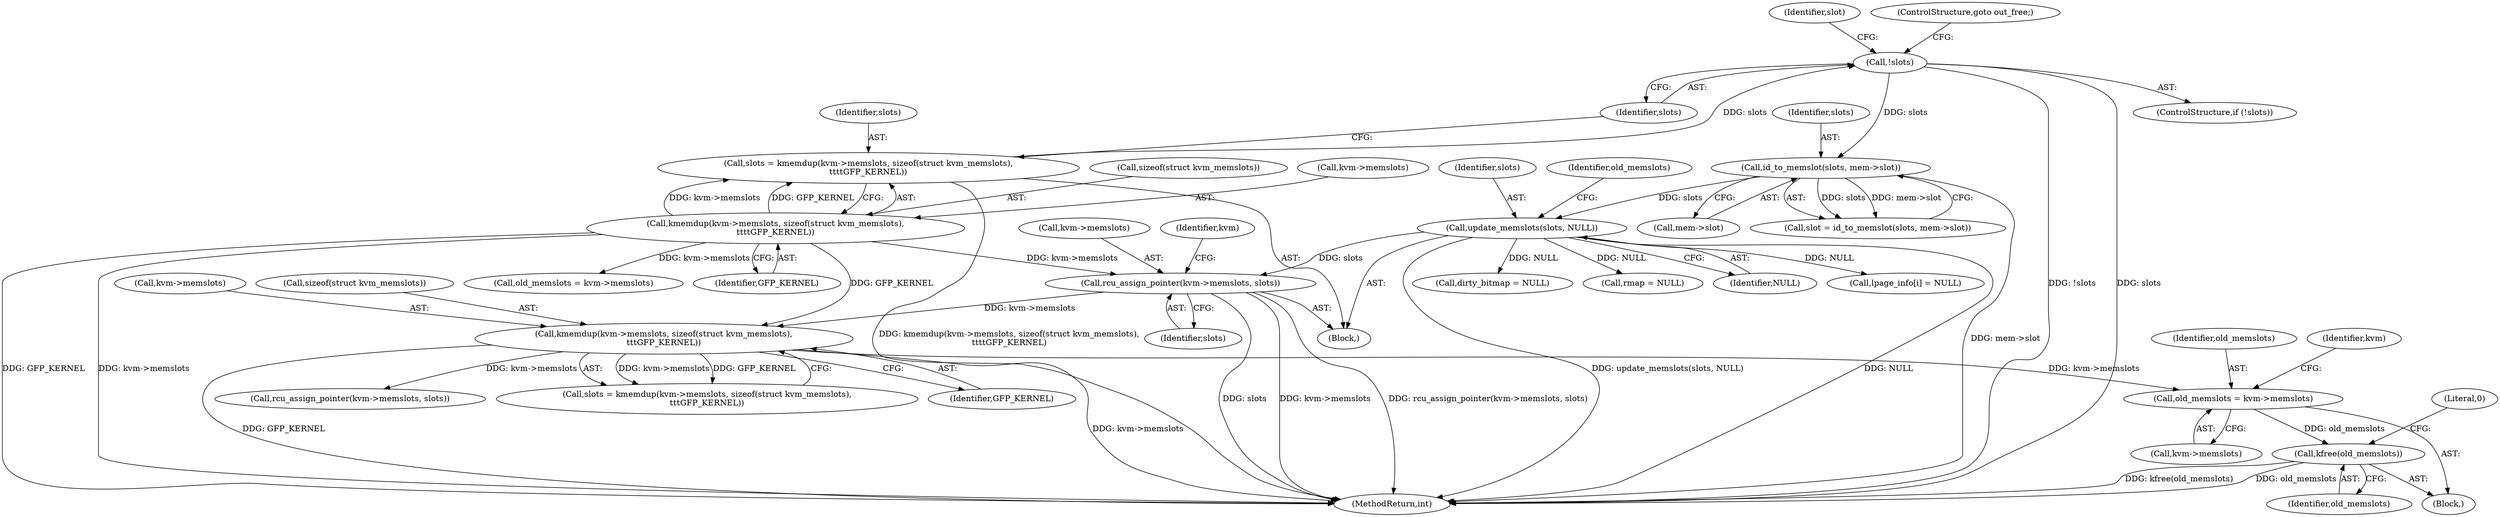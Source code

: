 digraph "0_linux_09ca8e1173bcb12e2a449698c9ae3b86a8a10195_0@pointer" {
"1000575" [label="(Call,old_memslots = kvm->memslots)"];
"1000538" [label="(Call,kmemdup(kvm->memslots, sizeof(struct kvm_memslots),\n\t\t\tGFP_KERNEL))"];
"1000504" [label="(Call,rcu_assign_pointer(kvm->memslots, slots))"];
"1000473" [label="(Call,kmemdup(kvm->memslots, sizeof(struct kvm_memslots),\n\t\t\t\tGFP_KERNEL))"];
"1000496" [label="(Call,update_memslots(slots, NULL))"];
"1000486" [label="(Call,id_to_memslot(slots, mem->slot))"];
"1000481" [label="(Call,!slots)"];
"1000471" [label="(Call,slots = kmemdup(kvm->memslots, sizeof(struct kvm_memslots),\n\t\t\t\tGFP_KERNEL))"];
"1000609" [label="(Call,kfree(old_memslots))"];
"1000471" [label="(Call,slots = kmemdup(kvm->memslots, sizeof(struct kvm_memslots),\n\t\t\t\tGFP_KERNEL))"];
"1000580" [label="(Call,rcu_assign_pointer(kvm->memslots, slots))"];
"1000536" [label="(Call,slots = kmemdup(kvm->memslots, sizeof(struct kvm_memslots),\n\t\t\tGFP_KERNEL))"];
"1000556" [label="(Call,dirty_bitmap = NULL)"];
"1000617" [label="(MethodReturn,int)"];
"1000544" [label="(Identifier,GFP_KERNEL)"];
"1000496" [label="(Call,update_memslots(slots, NULL))"];
"1000610" [label="(Identifier,old_memslots)"];
"1000539" [label="(Call,kvm->memslots)"];
"1000499" [label="(Call,old_memslots = kvm->memslots)"];
"1000488" [label="(Call,mem->slot)"];
"1000487" [label="(Identifier,slots)"];
"1000542" [label="(Call,sizeof(struct kvm_memslots))"];
"1000504" [label="(Call,rcu_assign_pointer(kvm->memslots, slots))"];
"1000497" [label="(Identifier,slots)"];
"1000505" [label="(Call,kvm->memslots)"];
"1000484" [label="(Call,slot = id_to_memslot(slots, mem->slot))"];
"1000553" [label="(Call,rmap = NULL)"];
"1000486" [label="(Call,id_to_memslot(slots, mem->slot))"];
"1000612" [label="(Literal,0)"];
"1000609" [label="(Call,kfree(old_memslots))"];
"1000481" [label="(Call,!slots)"];
"1000577" [label="(Call,kvm->memslots)"];
"1000472" [label="(Identifier,slots)"];
"1000498" [label="(Identifier,NULL)"];
"1000500" [label="(Identifier,old_memslots)"];
"1000480" [label="(ControlStructure,if (!slots))"];
"1000508" [label="(Identifier,slots)"];
"1000485" [label="(Identifier,slot)"];
"1000477" [label="(Call,sizeof(struct kvm_memslots))"];
"1000582" [label="(Identifier,kvm)"];
"1000483" [label="(ControlStructure,goto out_free;)"];
"1000570" [label="(Call,lpage_info[i] = NULL)"];
"1000465" [label="(Block,)"];
"1000479" [label="(Identifier,GFP_KERNEL)"];
"1000575" [label="(Call,old_memslots = kvm->memslots)"];
"1000118" [label="(Block,)"];
"1000474" [label="(Call,kvm->memslots)"];
"1000538" [label="(Call,kmemdup(kvm->memslots, sizeof(struct kvm_memslots),\n\t\t\tGFP_KERNEL))"];
"1000482" [label="(Identifier,slots)"];
"1000473" [label="(Call,kmemdup(kvm->memslots, sizeof(struct kvm_memslots),\n\t\t\t\tGFP_KERNEL))"];
"1000512" [label="(Identifier,kvm)"];
"1000576" [label="(Identifier,old_memslots)"];
"1000575" -> "1000118"  [label="AST: "];
"1000575" -> "1000577"  [label="CFG: "];
"1000576" -> "1000575"  [label="AST: "];
"1000577" -> "1000575"  [label="AST: "];
"1000582" -> "1000575"  [label="CFG: "];
"1000538" -> "1000575"  [label="DDG: kvm->memslots"];
"1000575" -> "1000609"  [label="DDG: old_memslots"];
"1000538" -> "1000536"  [label="AST: "];
"1000538" -> "1000544"  [label="CFG: "];
"1000539" -> "1000538"  [label="AST: "];
"1000542" -> "1000538"  [label="AST: "];
"1000544" -> "1000538"  [label="AST: "];
"1000536" -> "1000538"  [label="CFG: "];
"1000538" -> "1000617"  [label="DDG: kvm->memslots"];
"1000538" -> "1000617"  [label="DDG: GFP_KERNEL"];
"1000538" -> "1000536"  [label="DDG: kvm->memslots"];
"1000538" -> "1000536"  [label="DDG: GFP_KERNEL"];
"1000504" -> "1000538"  [label="DDG: kvm->memslots"];
"1000473" -> "1000538"  [label="DDG: GFP_KERNEL"];
"1000538" -> "1000580"  [label="DDG: kvm->memslots"];
"1000504" -> "1000465"  [label="AST: "];
"1000504" -> "1000508"  [label="CFG: "];
"1000505" -> "1000504"  [label="AST: "];
"1000508" -> "1000504"  [label="AST: "];
"1000512" -> "1000504"  [label="CFG: "];
"1000504" -> "1000617"  [label="DDG: kvm->memslots"];
"1000504" -> "1000617"  [label="DDG: rcu_assign_pointer(kvm->memslots, slots)"];
"1000504" -> "1000617"  [label="DDG: slots"];
"1000473" -> "1000504"  [label="DDG: kvm->memslots"];
"1000496" -> "1000504"  [label="DDG: slots"];
"1000473" -> "1000471"  [label="AST: "];
"1000473" -> "1000479"  [label="CFG: "];
"1000474" -> "1000473"  [label="AST: "];
"1000477" -> "1000473"  [label="AST: "];
"1000479" -> "1000473"  [label="AST: "];
"1000471" -> "1000473"  [label="CFG: "];
"1000473" -> "1000617"  [label="DDG: kvm->memslots"];
"1000473" -> "1000617"  [label="DDG: GFP_KERNEL"];
"1000473" -> "1000471"  [label="DDG: kvm->memslots"];
"1000473" -> "1000471"  [label="DDG: GFP_KERNEL"];
"1000473" -> "1000499"  [label="DDG: kvm->memslots"];
"1000496" -> "1000465"  [label="AST: "];
"1000496" -> "1000498"  [label="CFG: "];
"1000497" -> "1000496"  [label="AST: "];
"1000498" -> "1000496"  [label="AST: "];
"1000500" -> "1000496"  [label="CFG: "];
"1000496" -> "1000617"  [label="DDG: NULL"];
"1000496" -> "1000617"  [label="DDG: update_memslots(slots, NULL)"];
"1000486" -> "1000496"  [label="DDG: slots"];
"1000496" -> "1000553"  [label="DDG: NULL"];
"1000496" -> "1000556"  [label="DDG: NULL"];
"1000496" -> "1000570"  [label="DDG: NULL"];
"1000486" -> "1000484"  [label="AST: "];
"1000486" -> "1000488"  [label="CFG: "];
"1000487" -> "1000486"  [label="AST: "];
"1000488" -> "1000486"  [label="AST: "];
"1000484" -> "1000486"  [label="CFG: "];
"1000486" -> "1000617"  [label="DDG: mem->slot"];
"1000486" -> "1000484"  [label="DDG: slots"];
"1000486" -> "1000484"  [label="DDG: mem->slot"];
"1000481" -> "1000486"  [label="DDG: slots"];
"1000481" -> "1000480"  [label="AST: "];
"1000481" -> "1000482"  [label="CFG: "];
"1000482" -> "1000481"  [label="AST: "];
"1000483" -> "1000481"  [label="CFG: "];
"1000485" -> "1000481"  [label="CFG: "];
"1000481" -> "1000617"  [label="DDG: !slots"];
"1000481" -> "1000617"  [label="DDG: slots"];
"1000471" -> "1000481"  [label="DDG: slots"];
"1000471" -> "1000465"  [label="AST: "];
"1000472" -> "1000471"  [label="AST: "];
"1000482" -> "1000471"  [label="CFG: "];
"1000471" -> "1000617"  [label="DDG: kmemdup(kvm->memslots, sizeof(struct kvm_memslots),\n\t\t\t\tGFP_KERNEL)"];
"1000609" -> "1000118"  [label="AST: "];
"1000609" -> "1000610"  [label="CFG: "];
"1000610" -> "1000609"  [label="AST: "];
"1000612" -> "1000609"  [label="CFG: "];
"1000609" -> "1000617"  [label="DDG: old_memslots"];
"1000609" -> "1000617"  [label="DDG: kfree(old_memslots)"];
}

